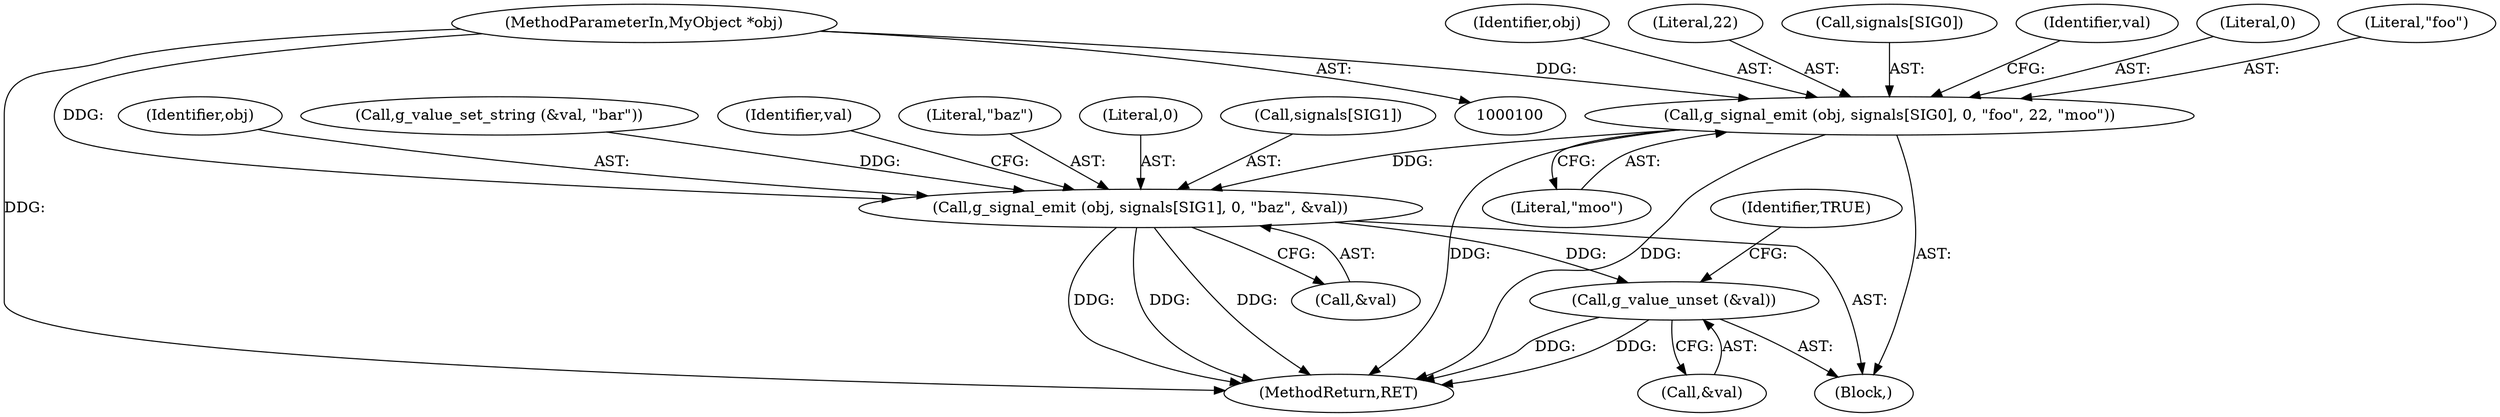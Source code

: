 digraph "1_dbus_9a6bce9b615abca6068348c1606ba8eaf13d9ae0_13@API" {
"1000105" [label="(Call,g_signal_emit (obj, signals[SIG0], 0, \"foo\", 22, \"moo\"))"];
"1000101" [label="(MethodParameterIn,MyObject *obj)"];
"1000122" [label="(Call,g_signal_emit (obj, signals[SIG1], 0, \"baz\", &val))"];
"1000131" [label="(Call,g_value_unset (&val))"];
"1000101" [label="(MethodParameterIn,MyObject *obj)"];
"1000105" [label="(Call,g_signal_emit (obj, signals[SIG0], 0, \"foo\", 22, \"moo\"))"];
"1000110" [label="(Literal,0)"];
"1000103" [label="(Block,)"];
"1000123" [label="(Identifier,obj)"];
"1000118" [label="(Call,g_value_set_string (&val, \"bar\"))"];
"1000136" [label="(MethodReturn,RET)"];
"1000129" [label="(Call,&val)"];
"1000135" [label="(Identifier,TRUE)"];
"1000113" [label="(Literal,\"moo\")"];
"1000111" [label="(Literal,\"foo\")"];
"1000106" [label="(Identifier,obj)"];
"1000112" [label="(Literal,22)"];
"1000131" [label="(Call,g_value_unset (&val))"];
"1000133" [label="(Identifier,val)"];
"1000107" [label="(Call,signals[SIG0])"];
"1000122" [label="(Call,g_signal_emit (obj, signals[SIG1], 0, \"baz\", &val))"];
"1000128" [label="(Literal,\"baz\")"];
"1000132" [label="(Call,&val)"];
"1000116" [label="(Identifier,val)"];
"1000127" [label="(Literal,0)"];
"1000124" [label="(Call,signals[SIG1])"];
"1000105" -> "1000103"  [label="AST: "];
"1000105" -> "1000113"  [label="CFG: "];
"1000106" -> "1000105"  [label="AST: "];
"1000107" -> "1000105"  [label="AST: "];
"1000110" -> "1000105"  [label="AST: "];
"1000111" -> "1000105"  [label="AST: "];
"1000112" -> "1000105"  [label="AST: "];
"1000113" -> "1000105"  [label="AST: "];
"1000116" -> "1000105"  [label="CFG: "];
"1000105" -> "1000136"  [label="DDG: "];
"1000105" -> "1000136"  [label="DDG: "];
"1000101" -> "1000105"  [label="DDG: "];
"1000105" -> "1000122"  [label="DDG: "];
"1000101" -> "1000100"  [label="AST: "];
"1000101" -> "1000136"  [label="DDG: "];
"1000101" -> "1000122"  [label="DDG: "];
"1000122" -> "1000103"  [label="AST: "];
"1000122" -> "1000129"  [label="CFG: "];
"1000123" -> "1000122"  [label="AST: "];
"1000124" -> "1000122"  [label="AST: "];
"1000127" -> "1000122"  [label="AST: "];
"1000128" -> "1000122"  [label="AST: "];
"1000129" -> "1000122"  [label="AST: "];
"1000133" -> "1000122"  [label="CFG: "];
"1000122" -> "1000136"  [label="DDG: "];
"1000122" -> "1000136"  [label="DDG: "];
"1000122" -> "1000136"  [label="DDG: "];
"1000118" -> "1000122"  [label="DDG: "];
"1000122" -> "1000131"  [label="DDG: "];
"1000131" -> "1000103"  [label="AST: "];
"1000131" -> "1000132"  [label="CFG: "];
"1000132" -> "1000131"  [label="AST: "];
"1000135" -> "1000131"  [label="CFG: "];
"1000131" -> "1000136"  [label="DDG: "];
"1000131" -> "1000136"  [label="DDG: "];
}
